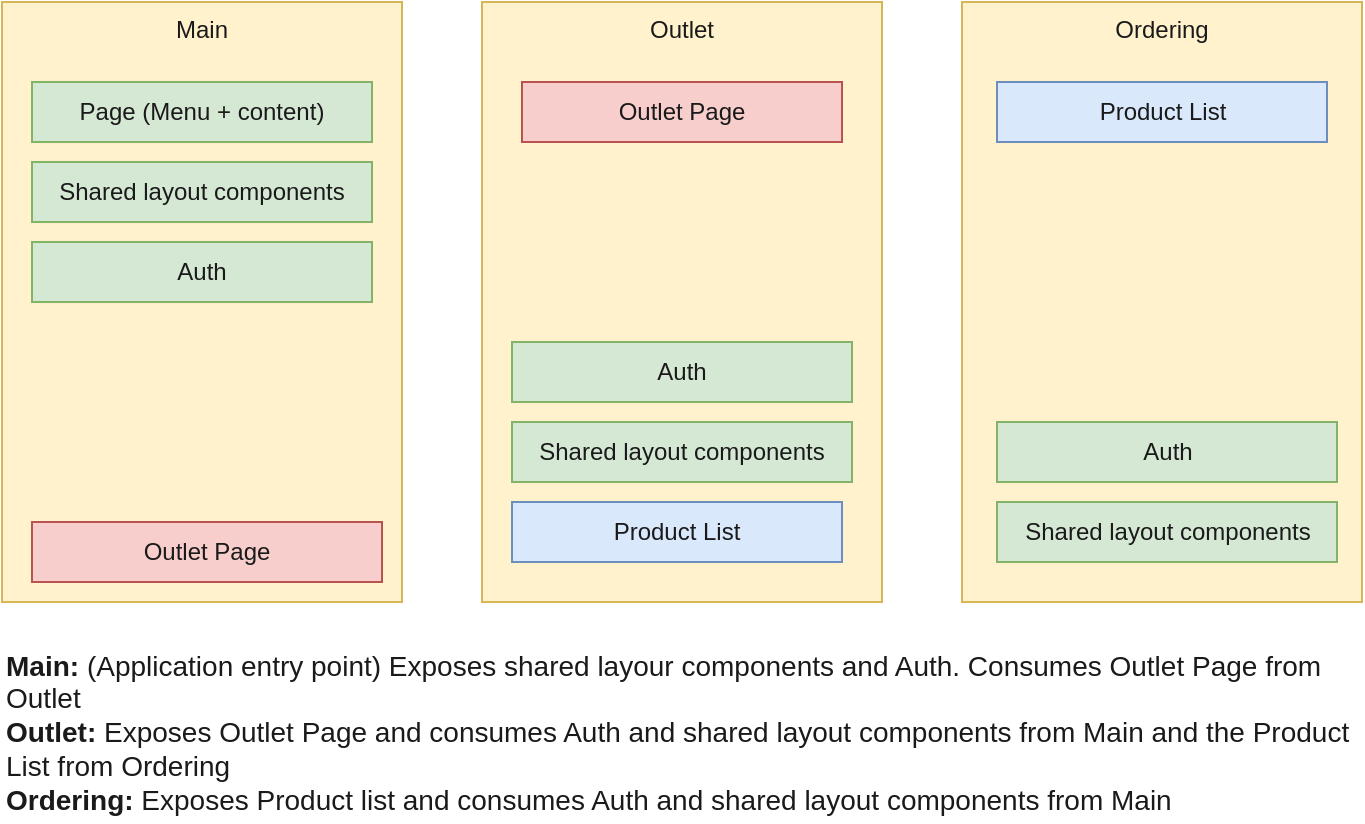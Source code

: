 <mxfile>
    <diagram id="NqntlALJRIoRl8rKm1QM" name="Page-1">
        <mxGraphModel dx="802" dy="830" grid="1" gridSize="10" guides="1" tooltips="1" connect="1" arrows="1" fold="1" page="1" pageScale="1" pageWidth="827" pageHeight="1169" background="#ffffff" math="0" shadow="0">
            <root>
                <mxCell id="0"/>
                <mxCell id="1" parent="0"/>
                <mxCell id="2" value="Main" style="rounded=0;whiteSpace=wrap;html=1;horizontal=1;verticalAlign=top;fillColor=#fff2cc;strokeColor=#d6b656;fontColor=#1A1A1A;" vertex="1" parent="1">
                    <mxGeometry x="40" y="210" width="200" height="300" as="geometry"/>
                </mxCell>
                <mxCell id="3" value="Outlet" style="rounded=0;whiteSpace=wrap;html=1;horizontal=1;verticalAlign=top;fillColor=#fff2cc;strokeColor=#d6b656;fontColor=#1A1A1A;" vertex="1" parent="1">
                    <mxGeometry x="280" y="210" width="200" height="300" as="geometry"/>
                </mxCell>
                <mxCell id="4" value="Ordering" style="rounded=0;whiteSpace=wrap;html=1;horizontal=1;verticalAlign=top;fillColor=#fff2cc;strokeColor=#d6b656;fontColor=#1A1A1A;" vertex="1" parent="1">
                    <mxGeometry x="520" y="210" width="200" height="300" as="geometry"/>
                </mxCell>
                <mxCell id="5" value="Outlet Page" style="rounded=0;whiteSpace=wrap;html=1;verticalAlign=middle;fillColor=#f8cecc;strokeColor=#b85450;fontColor=#1A1A1A;" vertex="1" parent="1">
                    <mxGeometry x="300" y="250" width="160" height="30" as="geometry"/>
                </mxCell>
                <mxCell id="6" value="Product List" style="rounded=0;whiteSpace=wrap;html=1;verticalAlign=middle;fillColor=#dae8fc;strokeColor=#6c8ebf;fontColor=#1A1A1A;" vertex="1" parent="1">
                    <mxGeometry x="537.5" y="250" width="165" height="30" as="geometry"/>
                </mxCell>
                <mxCell id="7" value="Product List" style="rounded=0;whiteSpace=wrap;html=1;verticalAlign=middle;fillColor=#dae8fc;strokeColor=#6c8ebf;fontColor=#1A1A1A;" vertex="1" parent="1">
                    <mxGeometry x="295" y="460" width="165" height="30" as="geometry"/>
                </mxCell>
                <mxCell id="8" value="Page (Menu + content)" style="rounded=0;whiteSpace=wrap;html=1;verticalAlign=middle;fillColor=#d5e8d4;strokeColor=#82b366;fontColor=#1A1A1A;" vertex="1" parent="1">
                    <mxGeometry x="55" y="250" width="170" height="30" as="geometry"/>
                </mxCell>
                <mxCell id="9" value="Shared layout components" style="rounded=0;whiteSpace=wrap;html=1;verticalAlign=middle;fillColor=#d5e8d4;strokeColor=#82b366;fontColor=#1A1A1A;" vertex="1" parent="1">
                    <mxGeometry x="55" y="290" width="170" height="30" as="geometry"/>
                </mxCell>
                <mxCell id="10" value="Shared layout components" style="rounded=0;whiteSpace=wrap;html=1;verticalAlign=middle;fillColor=#d5e8d4;strokeColor=#82b366;fontColor=#1A1A1A;" vertex="1" parent="1">
                    <mxGeometry x="295" y="420" width="170" height="30" as="geometry"/>
                </mxCell>
                <mxCell id="11" value="Shared layout components" style="rounded=0;whiteSpace=wrap;html=1;verticalAlign=middle;fillColor=#d5e8d4;strokeColor=#82b366;fontColor=#1A1A1A;" vertex="1" parent="1">
                    <mxGeometry x="537.5" y="460" width="170" height="30" as="geometry"/>
                </mxCell>
                <mxCell id="12" value="Outlet Page" style="rounded=0;whiteSpace=wrap;html=1;verticalAlign=middle;fillColor=#f8cecc;strokeColor=#b85450;fontColor=#1A1A1A;" vertex="1" parent="1">
                    <mxGeometry x="55" y="470" width="175" height="30" as="geometry"/>
                </mxCell>
                <mxCell id="13" value="Auth" style="rounded=0;whiteSpace=wrap;html=1;verticalAlign=middle;fillColor=#d5e8d4;strokeColor=#82b366;fontColor=#1A1A1A;" vertex="1" parent="1">
                    <mxGeometry x="55" y="330" width="170" height="30" as="geometry"/>
                </mxCell>
                <mxCell id="14" value="Auth" style="rounded=0;whiteSpace=wrap;html=1;verticalAlign=middle;fillColor=#d5e8d4;strokeColor=#82b366;fontColor=#1A1A1A;" vertex="1" parent="1">
                    <mxGeometry x="295" y="380" width="170" height="30" as="geometry"/>
                </mxCell>
                <mxCell id="15" value="Auth" style="rounded=0;whiteSpace=wrap;html=1;verticalAlign=middle;fillColor=#d5e8d4;strokeColor=#82b366;fontColor=#1A1A1A;" vertex="1" parent="1">
                    <mxGeometry x="537.5" y="420" width="170" height="30" as="geometry"/>
                </mxCell>
                <mxCell id="16" value="&lt;b style=&quot;font-size: 14px&quot;&gt;Main:&lt;/b&gt;&amp;nbsp;(Application entry point) Exposes shared layour components and Auth. Consumes Outlet Page from Outlet&lt;br style=&quot;font-size: 14px&quot;&gt;&lt;b style=&quot;font-size: 14px&quot;&gt;Outlet:&lt;/b&gt; Exposes Outlet Page and consumes Auth and shared layout components from Main and the Product List from Ordering&lt;br style=&quot;font-size: 14px&quot;&gt;&lt;b style=&quot;font-size: 14px&quot;&gt;Ordering: &lt;/b&gt;Exposes Product list and consumes Auth and shared layout components from Main" style="text;html=1;strokeColor=none;fillColor=none;align=left;verticalAlign=middle;whiteSpace=wrap;rounded=0;fontColor=#1A1A1A;fontSize=14;" vertex="1" parent="1">
                    <mxGeometry x="40" y="530" width="680" height="90" as="geometry"/>
                </mxCell>
            </root>
        </mxGraphModel>
    </diagram>
</mxfile>